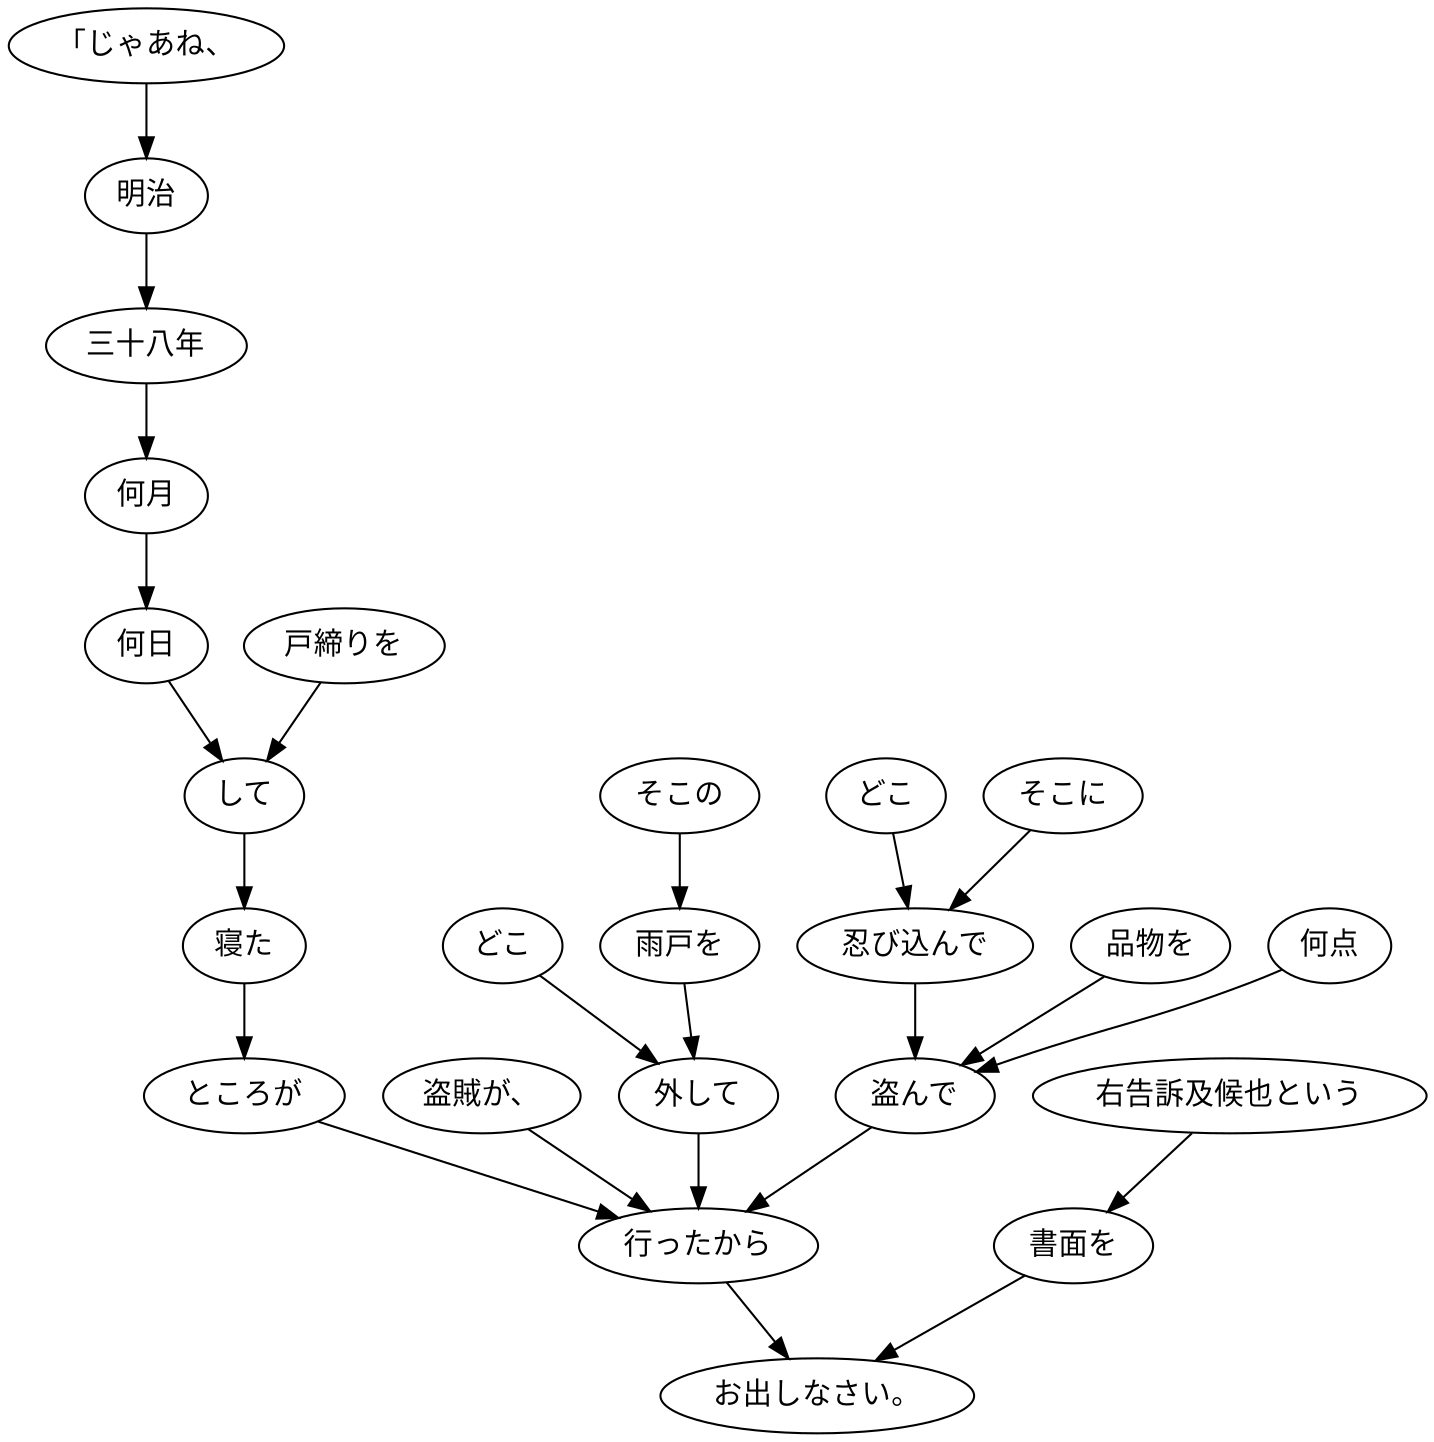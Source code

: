 digraph graph2885 {
	node0 [label="「じゃあね、"];
	node1 [label="明治"];
	node2 [label="三十八年"];
	node3 [label="何月"];
	node4 [label="何日"];
	node5 [label="戸締りを"];
	node6 [label="して"];
	node7 [label="寝た"];
	node8 [label="ところが"];
	node9 [label="盗賊が、"];
	node10 [label="どこ"];
	node11 [label="そこの"];
	node12 [label="雨戸を"];
	node13 [label="外して"];
	node14 [label="どこ"];
	node15 [label="そこに"];
	node16 [label="忍び込んで"];
	node17 [label="品物を"];
	node18 [label="何点"];
	node19 [label="盗んで"];
	node20 [label="行ったから"];
	node21 [label="右告訴及候也という"];
	node22 [label="書面を"];
	node23 [label="お出しなさい。"];
	node0 -> node1;
	node1 -> node2;
	node2 -> node3;
	node3 -> node4;
	node4 -> node6;
	node5 -> node6;
	node6 -> node7;
	node7 -> node8;
	node8 -> node20;
	node9 -> node20;
	node10 -> node13;
	node11 -> node12;
	node12 -> node13;
	node13 -> node20;
	node14 -> node16;
	node15 -> node16;
	node16 -> node19;
	node17 -> node19;
	node18 -> node19;
	node19 -> node20;
	node20 -> node23;
	node21 -> node22;
	node22 -> node23;
}
